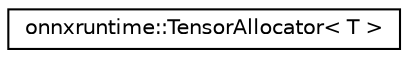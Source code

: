 digraph "Graphical Class Hierarchy"
{
  edge [fontname="Helvetica",fontsize="10",labelfontname="Helvetica",labelfontsize="10"];
  node [fontname="Helvetica",fontsize="10",shape=record];
  rankdir="LR";
  Node0 [label="onnxruntime::TensorAllocator\< T \>",height=0.2,width=0.4,color="black", fillcolor="white", style="filled",URL="$structonnxruntime_1_1TensorAllocator.html"];
}
